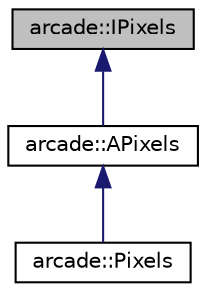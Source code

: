 digraph "arcade::IPixels"
{
 // LATEX_PDF_SIZE
  edge [fontname="Helvetica",fontsize="10",labelfontname="Helvetica",labelfontsize="10"];
  node [fontname="Helvetica",fontsize="10",shape=record];
  Node1 [label="arcade::IPixels",height=0.2,width=0.4,color="black", fillcolor="grey75", style="filled", fontcolor="black",tooltip=" "];
  Node1 -> Node2 [dir="back",color="midnightblue",fontsize="10",style="solid",fontname="Helvetica"];
  Node2 [label="arcade::APixels",height=0.2,width=0.4,color="black", fillcolor="white", style="filled",URL="$classarcade_1_1_a_pixels.html",tooltip=" "];
  Node2 -> Node3 [dir="back",color="midnightblue",fontsize="10",style="solid",fontname="Helvetica"];
  Node3 [label="arcade::Pixels",height=0.2,width=0.4,color="black", fillcolor="white", style="filled",URL="$classarcade_1_1_pixels.html",tooltip=" "];
}
